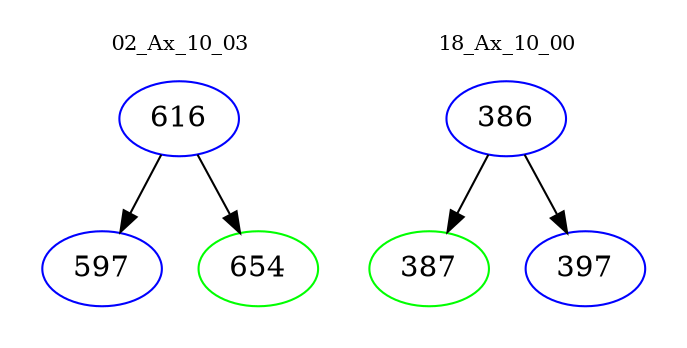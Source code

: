 digraph{
subgraph cluster_0 {
color = white
label = "02_Ax_10_03";
fontsize=10;
T0_616 [label="616", color="blue"]
T0_616 -> T0_597 [color="black"]
T0_597 [label="597", color="blue"]
T0_616 -> T0_654 [color="black"]
T0_654 [label="654", color="green"]
}
subgraph cluster_1 {
color = white
label = "18_Ax_10_00";
fontsize=10;
T1_386 [label="386", color="blue"]
T1_386 -> T1_387 [color="black"]
T1_387 [label="387", color="green"]
T1_386 -> T1_397 [color="black"]
T1_397 [label="397", color="blue"]
}
}
